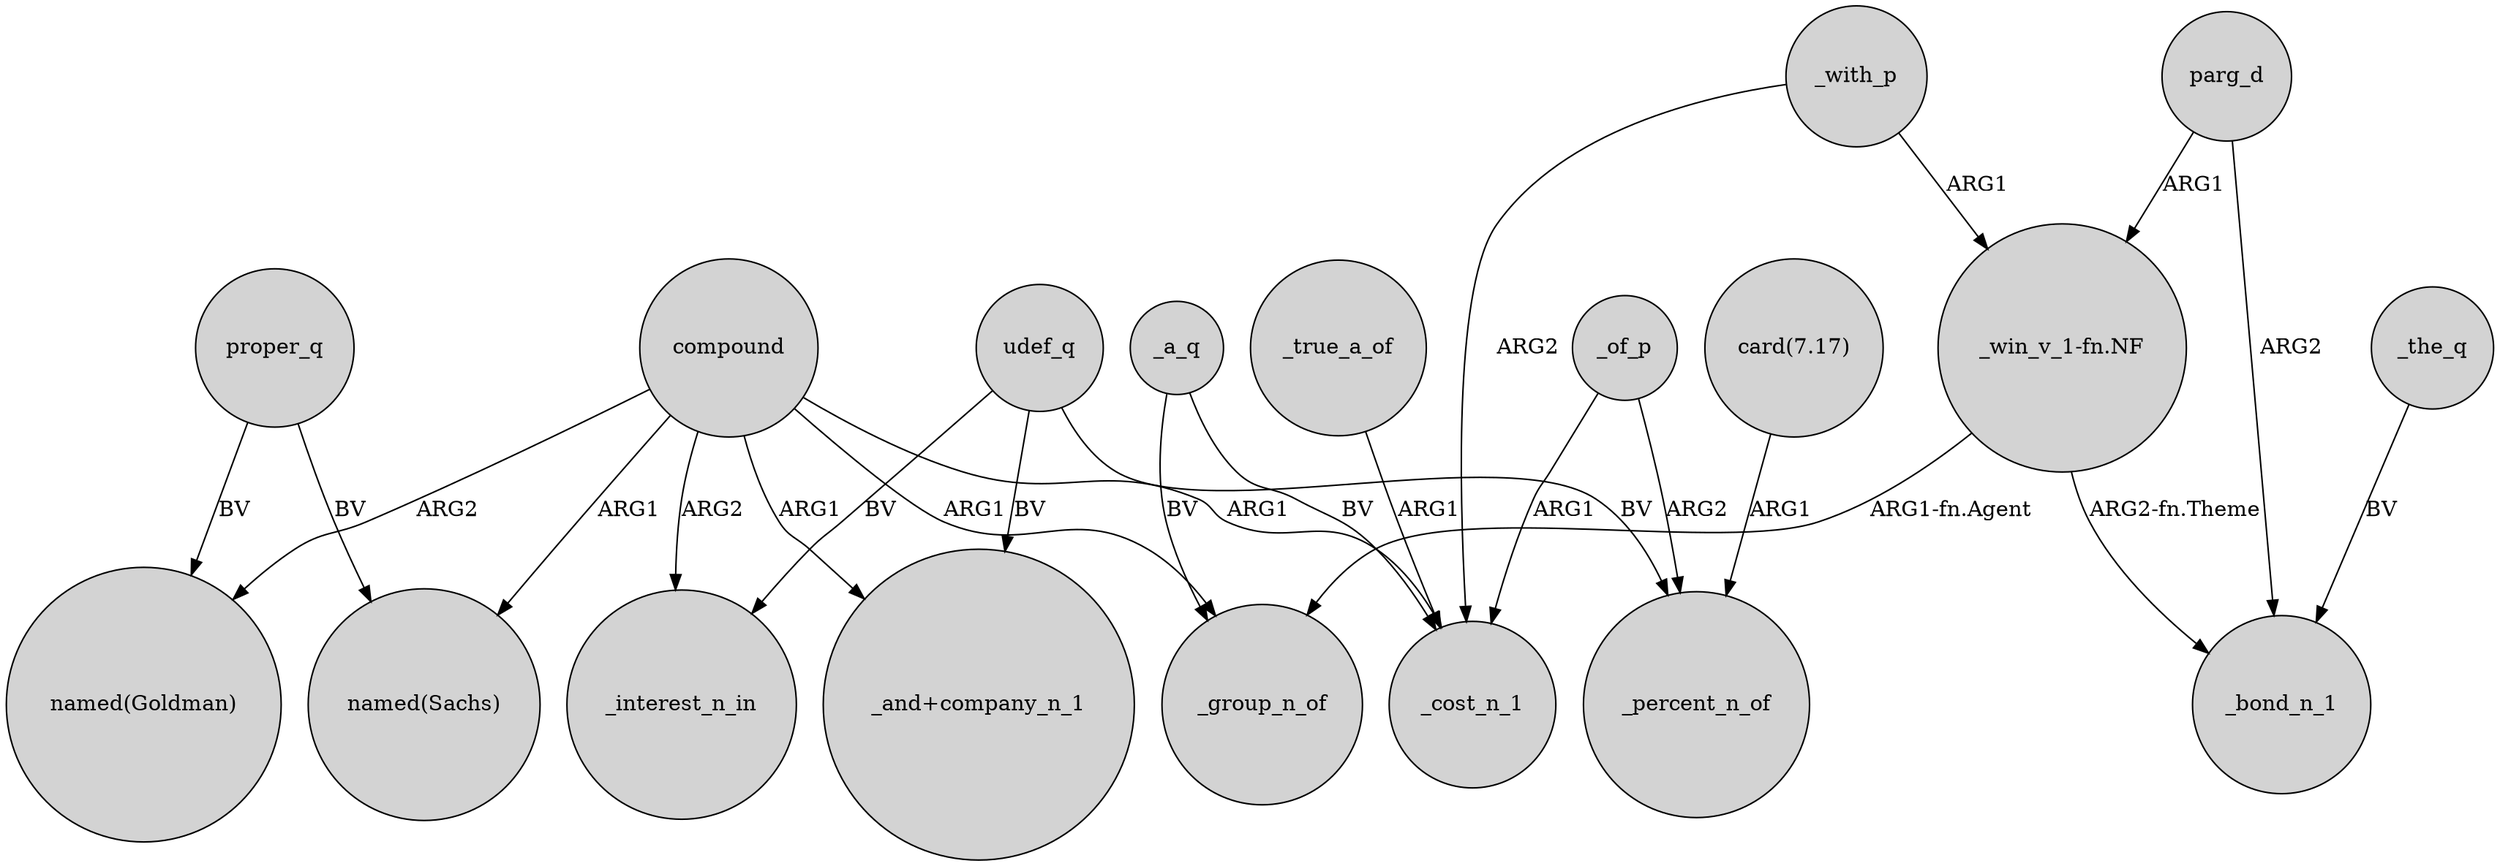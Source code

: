 digraph {
	node [shape=circle style=filled]
	_with_p -> _cost_n_1 [label=ARG2]
	parg_d -> _bond_n_1 [label=ARG2]
	compound -> "named(Sachs)" [label=ARG1]
	"_win_v_1-fn.NF" -> _bond_n_1 [label="ARG2-fn.Theme"]
	_with_p -> "_win_v_1-fn.NF" [label=ARG1]
	udef_q -> _interest_n_in [label=BV]
	"_win_v_1-fn.NF" -> _group_n_of [label="ARG1-fn.Agent"]
	parg_d -> "_win_v_1-fn.NF" [label=ARG1]
	_true_a_of -> _cost_n_1 [label=ARG1]
	compound -> _interest_n_in [label=ARG2]
	_of_p -> _cost_n_1 [label=ARG1]
	proper_q -> "named(Goldman)" [label=BV]
	_of_p -> _percent_n_of [label=ARG2]
	_the_q -> _bond_n_1 [label=BV]
	compound -> "named(Goldman)" [label=ARG2]
	compound -> _cost_n_1 [label=ARG1]
	proper_q -> "named(Sachs)" [label=BV]
	"card(7.17)" -> _percent_n_of [label=ARG1]
	udef_q -> "_and+company_n_1" [label=BV]
	_a_q -> _group_n_of [label=BV]
	udef_q -> _percent_n_of [label=BV]
	_a_q -> _cost_n_1 [label=BV]
	compound -> "_and+company_n_1" [label=ARG1]
	compound -> _group_n_of [label=ARG1]
}
